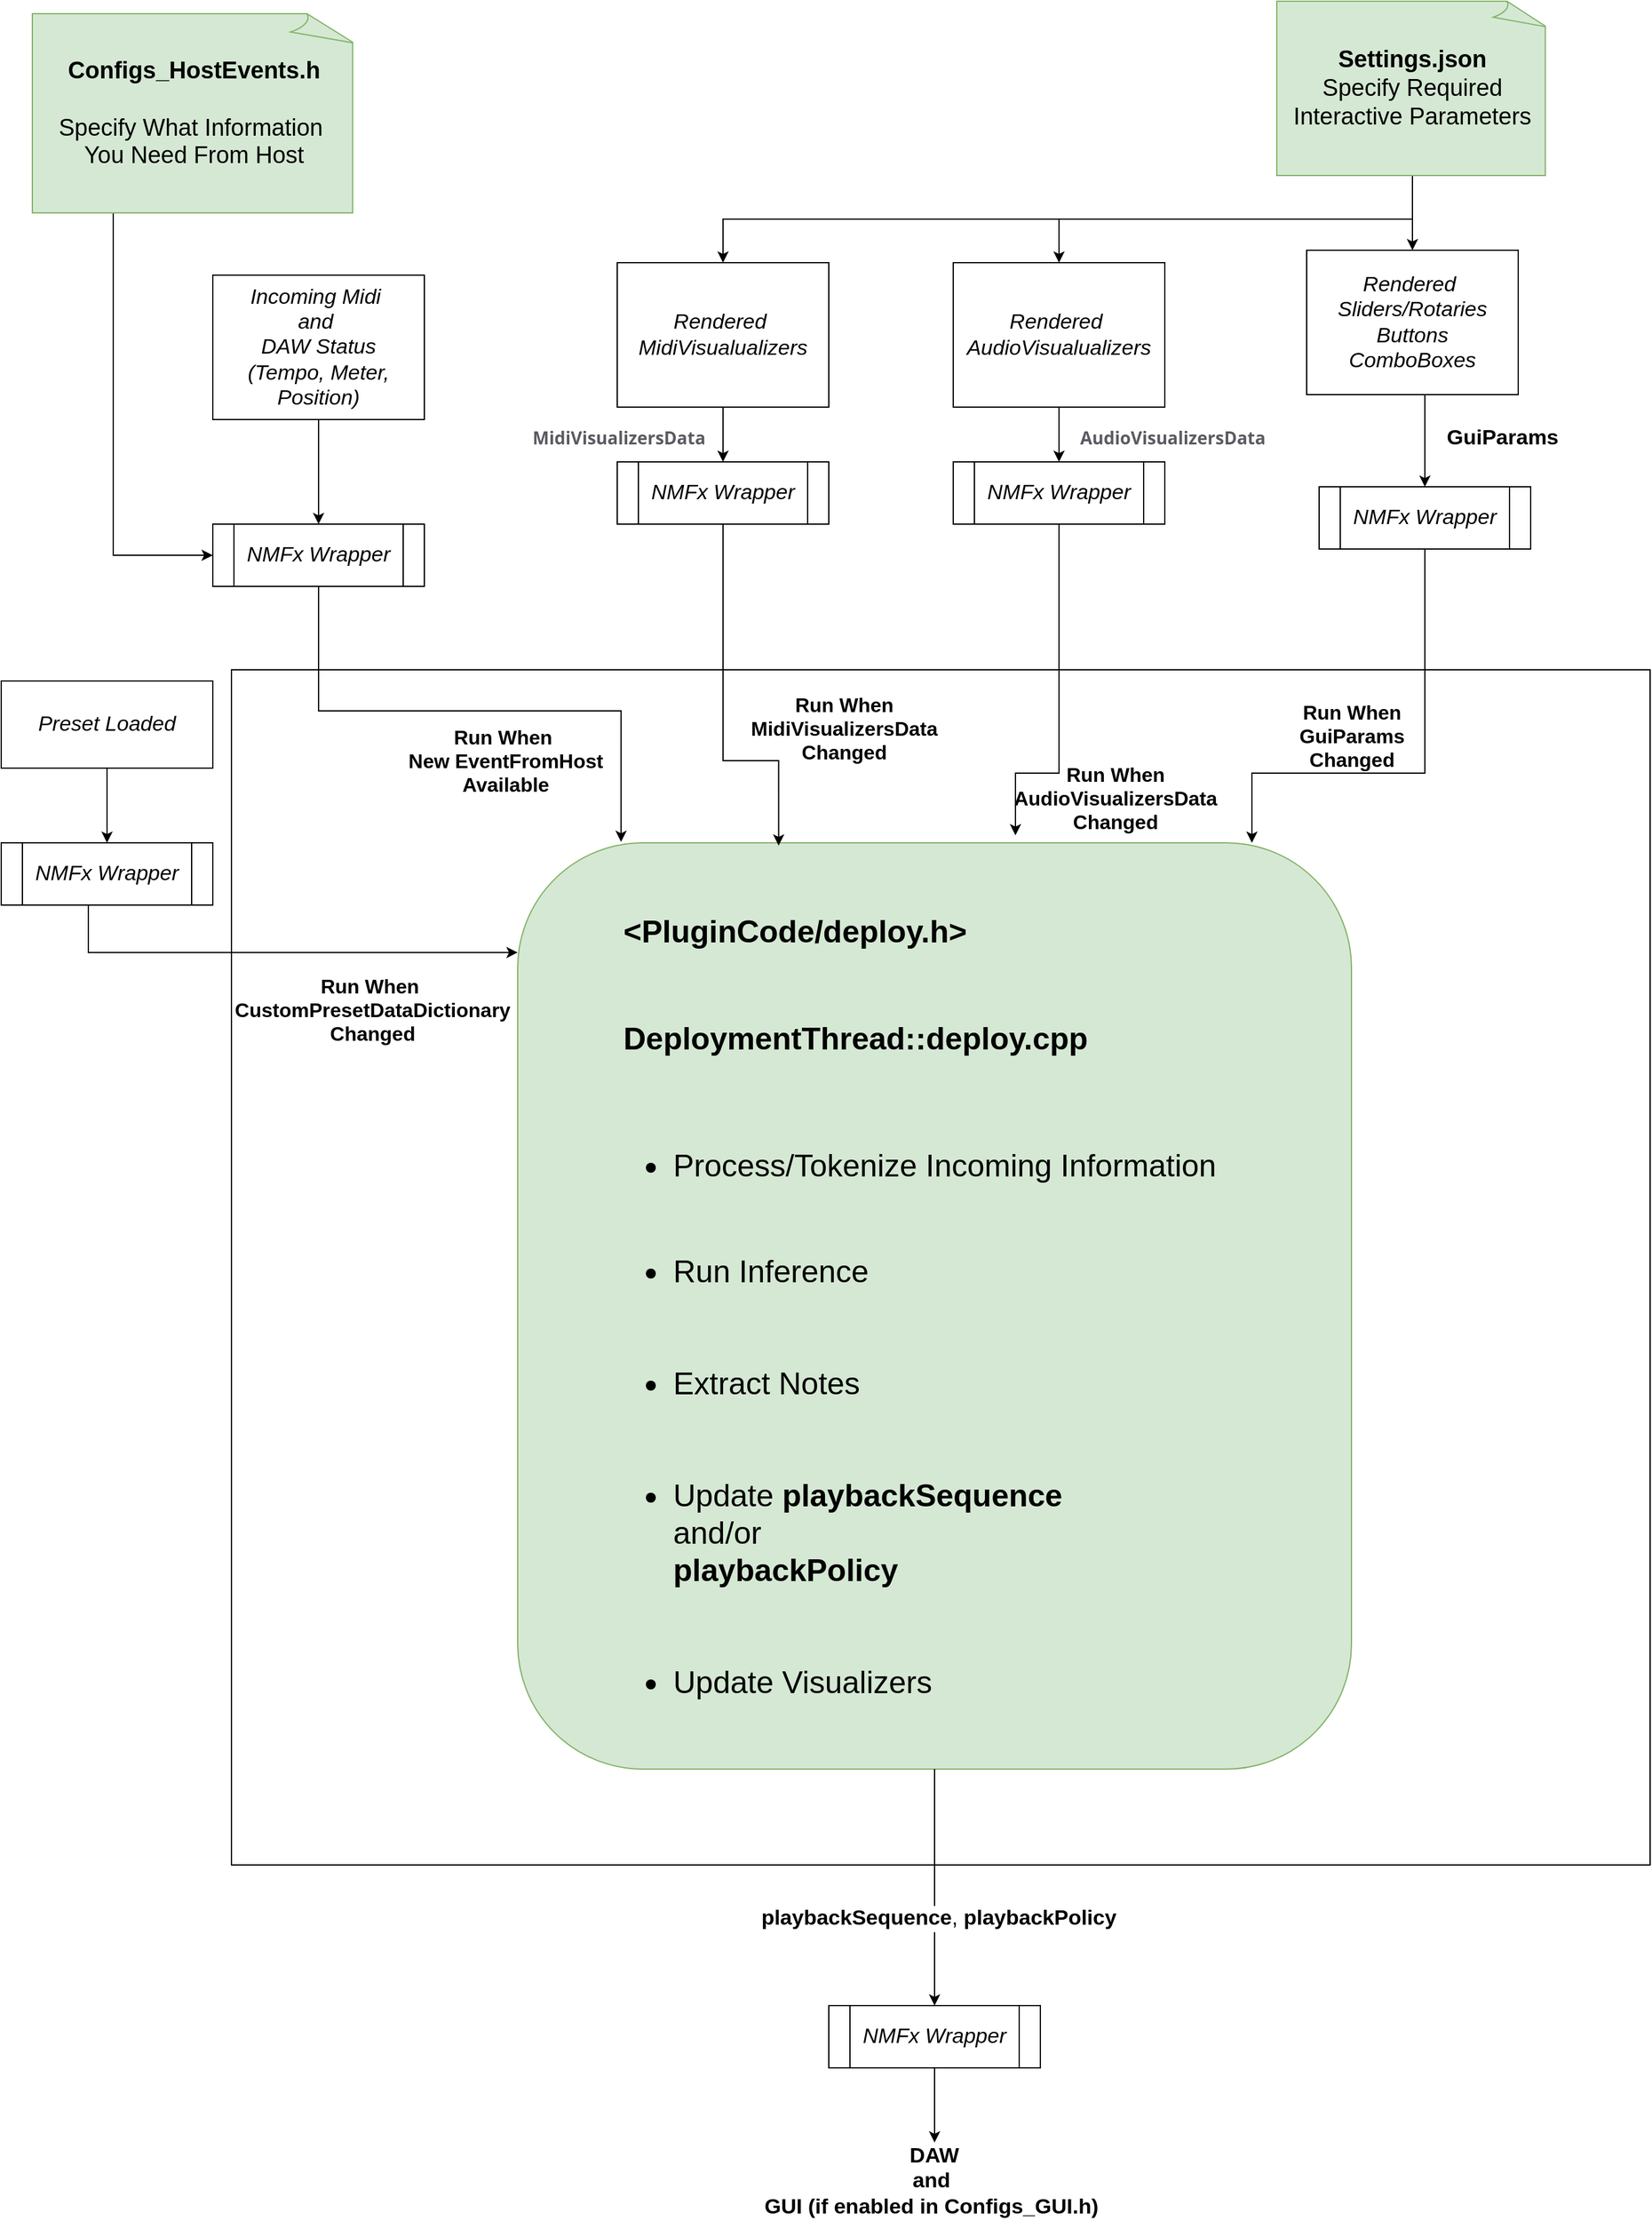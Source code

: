 <mxfile version="21.6.1" type="device">
  <diagram name="Page-1" id="0xnfDL4At7iedvZbW3gl">
    <mxGraphModel dx="3545" dy="2095" grid="1" gridSize="10" guides="1" tooltips="1" connect="1" arrows="1" fold="1" page="1" pageScale="1" pageWidth="1400" pageHeight="1800" math="0" shadow="0">
      <root>
        <mxCell id="0" />
        <mxCell id="1" parent="0" />
        <mxCell id="4v_UhoilL7VhXfVtBuKw-1" value="" style="rounded=0;whiteSpace=wrap;html=1;" parent="1" vertex="1">
          <mxGeometry x="190" y="547" width="1140" height="960" as="geometry" />
        </mxCell>
        <mxCell id="4v_UhoilL7VhXfVtBuKw-60" value="" style="rounded=1;whiteSpace=wrap;html=1;fillColor=#d5e8d4;strokeColor=#82b366;" parent="1" vertex="1">
          <mxGeometry x="420" y="686" width="670" height="744" as="geometry" />
        </mxCell>
        <mxCell id="4v_UhoilL7VhXfVtBuKw-8" style="edgeStyle=orthogonalEdgeStyle;rounded=0;orthogonalLoop=1;jettySize=auto;html=1;" parent="1" source="4v_UhoilL7VhXfVtBuKw-2" target="4v_UhoilL7VhXfVtBuKw-4" edge="1">
          <mxGeometry relative="1" as="geometry" />
        </mxCell>
        <mxCell id="4v_UhoilL7VhXfVtBuKw-2" value="Incoming Midi&amp;nbsp;&lt;br style=&quot;font-size: 17px;&quot;&gt;and&amp;nbsp;&lt;br style=&quot;font-size: 17px;&quot;&gt;DAW Status&lt;br style=&quot;font-size: 17px;&quot;&gt;(Tempo, Meter, Position)" style="rounded=0;whiteSpace=wrap;html=1;fontSize=17;fontStyle=2" parent="1" vertex="1">
          <mxGeometry x="175" y="230" width="170" height="116" as="geometry" />
        </mxCell>
        <mxCell id="oQ5PBfL4q01xmjsPxCwC-13" style="edgeStyle=orthogonalEdgeStyle;rounded=0;orthogonalLoop=1;jettySize=auto;html=1;entryX=0.124;entryY=-0.001;entryDx=0;entryDy=0;entryPerimeter=0;" parent="1" source="4v_UhoilL7VhXfVtBuKw-4" target="4v_UhoilL7VhXfVtBuKw-60" edge="1">
          <mxGeometry relative="1" as="geometry">
            <Array as="points">
              <mxPoint x="260" y="580" />
              <mxPoint x="503" y="580" />
            </Array>
          </mxGeometry>
        </mxCell>
        <mxCell id="4v_UhoilL7VhXfVtBuKw-4" value="NMFx Wrapper" style="shape=process;whiteSpace=wrap;html=1;backgroundOutline=1;fontSize=17;fontStyle=2" parent="1" vertex="1">
          <mxGeometry x="175" y="430" width="170" height="50" as="geometry" />
        </mxCell>
        <mxCell id="4v_UhoilL7VhXfVtBuKw-7" style="edgeStyle=orthogonalEdgeStyle;rounded=0;orthogonalLoop=1;jettySize=auto;html=1;entryX=0;entryY=0.5;entryDx=0;entryDy=0;" parent="1" source="4v_UhoilL7VhXfVtBuKw-5" target="4v_UhoilL7VhXfVtBuKw-4" edge="1">
          <mxGeometry relative="1" as="geometry">
            <Array as="points">
              <mxPoint x="95" y="455" />
            </Array>
          </mxGeometry>
        </mxCell>
        <mxCell id="4v_UhoilL7VhXfVtBuKw-5" value="&lt;b style=&quot;font-size: 19px;&quot;&gt;Configs_HostEvents.h&lt;/b&gt;&lt;br style=&quot;font-size: 19px;&quot;&gt;&lt;br&gt;Specify What Information&amp;nbsp;&lt;br&gt;You Need From Host" style="whiteSpace=wrap;html=1;shape=mxgraph.basic.document;fillColor=#d5e8d4;strokeColor=#82b366;fontSize=19;" parent="1" vertex="1">
          <mxGeometry x="30" y="20" width="260" height="160" as="geometry" />
        </mxCell>
        <mxCell id="4v_UhoilL7VhXfVtBuKw-14" style="edgeStyle=orthogonalEdgeStyle;rounded=0;orthogonalLoop=1;jettySize=auto;html=1;" parent="1" edge="1">
          <mxGeometry relative="1" as="geometry">
            <mxPoint x="205" y="670" as="targetPoint" />
          </mxGeometry>
        </mxCell>
        <mxCell id="4v_UhoilL7VhXfVtBuKw-58" style="edgeStyle=orthogonalEdgeStyle;rounded=0;orthogonalLoop=1;jettySize=auto;html=1;entryX=0.5;entryY=0;entryDx=0;entryDy=0;exitX=0.5;exitY=1;exitDx=0;exitDy=0;" parent="1" source="oQ5PBfL4q01xmjsPxCwC-12" target="4v_UhoilL7VhXfVtBuKw-27" edge="1">
          <mxGeometry relative="1" as="geometry">
            <Array as="points">
              <mxPoint x="1139" y="324" />
              <mxPoint x="1149" y="324" />
            </Array>
            <mxPoint x="1094" y="324.0" as="sourcePoint" />
            <mxPoint x="1159" y="339.0" as="targetPoint" />
          </mxGeometry>
        </mxCell>
        <mxCell id="oQ5PBfL4q01xmjsPxCwC-17" value="GuiParams" style="edgeLabel;html=1;align=center;verticalAlign=middle;resizable=0;points=[];fontSize=17;fontStyle=1" parent="4v_UhoilL7VhXfVtBuKw-58" vertex="1" connectable="0">
          <mxGeometry x="0.288" relative="1" as="geometry">
            <mxPoint x="62" y="-8" as="offset" />
          </mxGeometry>
        </mxCell>
        <mxCell id="4v_UhoilL7VhXfVtBuKw-19" style="edgeStyle=orthogonalEdgeStyle;rounded=0;orthogonalLoop=1;jettySize=auto;html=1;entryX=0.5;entryY=0;entryDx=0;entryDy=0;" parent="1" source="4v_UhoilL7VhXfVtBuKw-18" target="oQ5PBfL4q01xmjsPxCwC-12" edge="1">
          <mxGeometry relative="1" as="geometry">
            <mxPoint x="1094" y="200" as="targetPoint" />
          </mxGeometry>
        </mxCell>
        <mxCell id="oQ5PBfL4q01xmjsPxCwC-23" style="edgeStyle=orthogonalEdgeStyle;rounded=0;orthogonalLoop=1;jettySize=auto;html=1;exitX=0.5;exitY=1;exitDx=0;exitDy=0;exitPerimeter=0;" parent="1" source="4v_UhoilL7VhXfVtBuKw-18" target="oQ5PBfL4q01xmjsPxCwC-21" edge="1">
          <mxGeometry relative="1" as="geometry" />
        </mxCell>
        <mxCell id="oQ5PBfL4q01xmjsPxCwC-24" style="edgeStyle=orthogonalEdgeStyle;rounded=0;orthogonalLoop=1;jettySize=auto;html=1;exitX=0.5;exitY=1;exitDx=0;exitDy=0;exitPerimeter=0;" parent="1" source="4v_UhoilL7VhXfVtBuKw-18" target="oQ5PBfL4q01xmjsPxCwC-20" edge="1">
          <mxGeometry relative="1" as="geometry" />
        </mxCell>
        <mxCell id="4v_UhoilL7VhXfVtBuKw-18" value="&lt;b&gt;Settings.json&lt;/b&gt;&lt;br style=&quot;font-size: 19px;&quot;&gt;Specify Required Interactive Parameters" style="whiteSpace=wrap;html=1;shape=mxgraph.basic.document;fillColor=#d5e8d4;strokeColor=#82b366;fontSize=19;" parent="1" vertex="1">
          <mxGeometry x="1030" y="10" width="218" height="140" as="geometry" />
        </mxCell>
        <mxCell id="4v_UhoilL7VhXfVtBuKw-26" style="edgeStyle=orthogonalEdgeStyle;rounded=0;orthogonalLoop=1;jettySize=auto;html=1;exitX=0.5;exitY=1;exitDx=0;exitDy=0;" parent="1" source="4v_UhoilL7VhXfVtBuKw-27" target="4v_UhoilL7VhXfVtBuKw-60" edge="1">
          <mxGeometry relative="1" as="geometry">
            <mxPoint x="1010" y="680" as="targetPoint" />
            <Array as="points">
              <mxPoint x="1149" y="630" />
              <mxPoint x="1010" y="630" />
            </Array>
          </mxGeometry>
        </mxCell>
        <mxCell id="4v_UhoilL7VhXfVtBuKw-68" value="Run When &lt;br style=&quot;font-size: 16px;&quot;&gt;GuiParams&lt;br style=&quot;font-size: 16px;&quot;&gt;Changed" style="edgeLabel;html=1;align=center;verticalAlign=middle;resizable=0;points=[];fontSize=16;fontFamily=Helvetica;fontColor=default;fontStyle=1;labelBackgroundColor=none;" parent="4v_UhoilL7VhXfVtBuKw-26" vertex="1" connectable="0">
          <mxGeometry x="0.315" y="-2" relative="1" as="geometry">
            <mxPoint x="7" y="-28" as="offset" />
          </mxGeometry>
        </mxCell>
        <mxCell id="oQ5PBfL4q01xmjsPxCwC-14" style="edgeStyle=orthogonalEdgeStyle;rounded=0;orthogonalLoop=1;jettySize=auto;html=1;exitX=0.5;exitY=1;exitDx=0;exitDy=0;" parent="1" source="4v_UhoilL7VhXfVtBuKw-27" edge="1">
          <mxGeometry relative="1" as="geometry">
            <mxPoint x="1140" y="440" as="targetPoint" />
          </mxGeometry>
        </mxCell>
        <mxCell id="4v_UhoilL7VhXfVtBuKw-27" value="NMFx Wrapper" style="shape=process;whiteSpace=wrap;html=1;backgroundOutline=1;fontSize=17;fontStyle=2" parent="1" vertex="1">
          <mxGeometry x="1064" y="400" width="170" height="50" as="geometry" />
        </mxCell>
        <mxCell id="4v_UhoilL7VhXfVtBuKw-61" value="&lt;h1 style=&quot;font-size: 25px;&quot;&gt;&amp;lt;PluginCode/deploy.h&amp;gt;&lt;/h1&gt;&lt;div&gt;&lt;br&gt;&lt;/div&gt;&lt;h1 style=&quot;font-size: 25px;&quot;&gt;DeploymentThread::&lt;span style=&quot;background-color: initial;&quot;&gt;&lt;font style=&quot;font-size: 25px;&quot;&gt;deploy.cpp&lt;/font&gt;&lt;/span&gt;&lt;/h1&gt;&lt;div&gt;&lt;span style=&quot;background-color: initial;&quot;&gt;&lt;font style=&quot;font-size: 25px;&quot;&gt;&lt;br&gt;&lt;/font&gt;&lt;/span&gt;&lt;/div&gt;&lt;h1 style=&quot;font-size: 25px;&quot;&gt;&lt;ul style=&quot;&quot;&gt;&lt;li style=&quot;&quot;&gt;&lt;span style=&quot;font-weight: 400;&quot;&gt;&lt;font style=&quot;font-size: 25px;&quot;&gt;Process/Tokenize Incoming Information&lt;br&gt;&lt;br&gt;&lt;/font&gt;&lt;/span&gt;&lt;/li&gt;&lt;/ul&gt;&lt;ul style=&quot;&quot;&gt;&lt;li style=&quot;&quot;&gt;&lt;span style=&quot;font-weight: 400;&quot;&gt;&lt;font style=&quot;font-size: 25px;&quot;&gt;Run Inference&lt;br&gt;&lt;br&gt;&lt;br&gt;&lt;/font&gt;&lt;/span&gt;&lt;/li&gt;&lt;li style=&quot;&quot;&gt;&lt;span style=&quot;font-weight: 400;&quot;&gt;&lt;font style=&quot;font-size: 25px;&quot;&gt;Extract Notes&lt;br&gt;&lt;br&gt;&lt;br&gt;&lt;/font&gt;&lt;/span&gt;&lt;/li&gt;&lt;li style=&quot;&quot;&gt;&lt;font style=&quot;font-size: 25px;&quot;&gt;&lt;span style=&quot;font-weight: normal;&quot;&gt;Update &lt;/span&gt;playbackSequence &lt;br&gt;&lt;span style=&quot;font-weight: normal;&quot;&gt;and/or &lt;/span&gt;&lt;br&gt;playbackPolicy&lt;br&gt;&lt;br&gt;&lt;br&gt;&lt;/font&gt;&lt;/li&gt;&lt;li style=&quot;&quot;&gt;&lt;font style=&quot;font-size: 25px; font-weight: normal;&quot;&gt;Update Visualizers&lt;/font&gt;&lt;/li&gt;&lt;/ul&gt;&lt;/h1&gt;" style="text;html=1;strokeColor=none;fillColor=none;spacing=5;spacingTop=-20;whiteSpace=wrap;overflow=hidden;rounded=0;fontSize=19;" parent="1" vertex="1">
          <mxGeometry x="500" y="735" width="510" height="650" as="geometry" />
        </mxCell>
        <mxCell id="4v_UhoilL7VhXfVtBuKw-127" style="edgeStyle=orthogonalEdgeStyle;rounded=0;orthogonalLoop=1;jettySize=auto;html=1;exitX=0.5;exitY=1;exitDx=0;exitDy=0;fontFamily=Helvetica;fontSize=16;fontColor=default;" parent="1" source="4v_UhoilL7VhXfVtBuKw-60" target="4v_UhoilL7VhXfVtBuKw-123" edge="1">
          <mxGeometry relative="1" as="geometry">
            <mxPoint x="735" y="1506" as="sourcePoint" />
            <Array as="points">
              <mxPoint x="755" y="1510" />
              <mxPoint x="755" y="1510" />
            </Array>
          </mxGeometry>
        </mxCell>
        <mxCell id="4v_UhoilL7VhXfVtBuKw-128" value="&lt;b&gt;playbackSequence&lt;/b&gt;, &lt;b&gt;playbackPolicy&lt;/b&gt;" style="edgeLabel;html=1;align=center;verticalAlign=middle;resizable=0;points=[];fontSize=17;fontFamily=Helvetica;fontColor=default;" parent="4v_UhoilL7VhXfVtBuKw-127" vertex="1" connectable="0">
          <mxGeometry x="0.264" y="3" relative="1" as="geometry">
            <mxPoint as="offset" />
          </mxGeometry>
        </mxCell>
        <mxCell id="4v_UhoilL7VhXfVtBuKw-129" style="edgeStyle=orthogonalEdgeStyle;rounded=0;orthogonalLoop=1;jettySize=auto;html=1;fontFamily=Helvetica;fontSize=16;fontColor=default;" parent="1" source="4v_UhoilL7VhXfVtBuKw-123" edge="1">
          <mxGeometry relative="1" as="geometry">
            <mxPoint x="755" y="1730" as="targetPoint" />
          </mxGeometry>
        </mxCell>
        <mxCell id="4v_UhoilL7VhXfVtBuKw-130" value="&amp;nbsp;DAW &lt;br style=&quot;font-size: 17px;&quot;&gt;and &lt;br style=&quot;font-size: 17px;&quot;&gt;GUI (if enabled in Configs_GUI.h)" style="edgeLabel;html=1;align=center;verticalAlign=middle;resizable=0;points=[];fontSize=17;fontFamily=Helvetica;fontColor=default;fontStyle=1" parent="4v_UhoilL7VhXfVtBuKw-129" vertex="1" connectable="0">
          <mxGeometry x="-0.203" y="-2" relative="1" as="geometry">
            <mxPoint x="-1" y="67" as="offset" />
          </mxGeometry>
        </mxCell>
        <mxCell id="4v_UhoilL7VhXfVtBuKw-123" value="NMFx Wrapper" style="shape=process;whiteSpace=wrap;html=1;backgroundOutline=1;fontSize=17;fontStyle=2" parent="1" vertex="1">
          <mxGeometry x="670" y="1620" width="170" height="50" as="geometry" />
        </mxCell>
        <mxCell id="oQ5PBfL4q01xmjsPxCwC-5" style="edgeStyle=orthogonalEdgeStyle;rounded=0;orthogonalLoop=1;jettySize=auto;html=1;" parent="1" source="oQ5PBfL4q01xmjsPxCwC-2" target="oQ5PBfL4q01xmjsPxCwC-3" edge="1">
          <mxGeometry relative="1" as="geometry" />
        </mxCell>
        <mxCell id="oQ5PBfL4q01xmjsPxCwC-2" value="Preset Loaded" style="rounded=0;whiteSpace=wrap;html=1;fontSize=17;fontStyle=2" parent="1" vertex="1">
          <mxGeometry x="5" y="556" width="170" height="70" as="geometry" />
        </mxCell>
        <mxCell id="oQ5PBfL4q01xmjsPxCwC-6" style="edgeStyle=orthogonalEdgeStyle;rounded=0;orthogonalLoop=1;jettySize=auto;html=1;exitX=0.5;exitY=0;exitDx=0;exitDy=0;entryX=0.002;entryY=0.441;entryDx=0;entryDy=0;entryPerimeter=0;" parent="1" source="oQ5PBfL4q01xmjsPxCwC-3" edge="1">
          <mxGeometry relative="1" as="geometry">
            <mxPoint x="420.0" y="774.104" as="targetPoint" />
            <Array as="points">
              <mxPoint x="75" y="774" />
            </Array>
          </mxGeometry>
        </mxCell>
        <mxCell id="oQ5PBfL4q01xmjsPxCwC-7" value="Run When&amp;nbsp;&lt;br&gt;CustomPresetDataDictionary&lt;br&gt;Changed" style="edgeLabel;html=1;align=center;verticalAlign=middle;resizable=0;points=[];fontSize=16;fontStyle=1" parent="oQ5PBfL4q01xmjsPxCwC-6" vertex="1" connectable="0">
          <mxGeometry x="0.575" relative="1" as="geometry">
            <mxPoint x="-22" y="46" as="offset" />
          </mxGeometry>
        </mxCell>
        <mxCell id="oQ5PBfL4q01xmjsPxCwC-3" value="NMFx Wrapper" style="shape=process;whiteSpace=wrap;html=1;backgroundOutline=1;fontSize=17;fontStyle=2" parent="1" vertex="1">
          <mxGeometry x="5" y="686" width="170" height="50" as="geometry" />
        </mxCell>
        <mxCell id="oQ5PBfL4q01xmjsPxCwC-12" value="Rendered&amp;nbsp;&lt;br&gt;Sliders/Rotaries&lt;br&gt;Buttons&lt;br&gt;ComboBoxes" style="rounded=0;whiteSpace=wrap;html=1;fontSize=17;fontStyle=2" parent="1" vertex="1">
          <mxGeometry x="1054" y="210" width="170" height="116" as="geometry" />
        </mxCell>
        <mxCell id="oQ5PBfL4q01xmjsPxCwC-19" value="Run When&amp;nbsp;&lt;br style=&quot;font-size: 16px;&quot;&gt;New EventFromHost&lt;br style=&quot;font-size: 16px;&quot;&gt;Available" style="edgeLabel;html=1;align=center;verticalAlign=middle;resizable=0;points=[];fontSize=16;fontFamily=Helvetica;fontColor=default;fontStyle=1;labelBackgroundColor=none;" parent="1" vertex="1" connectable="0">
          <mxGeometry x="410" y="620" as="geometry" />
        </mxCell>
        <mxCell id="oQ5PBfL4q01xmjsPxCwC-28" style="edgeStyle=orthogonalEdgeStyle;rounded=0;orthogonalLoop=1;jettySize=auto;html=1;exitX=0.5;exitY=1;exitDx=0;exitDy=0;entryX=0.5;entryY=0;entryDx=0;entryDy=0;" parent="1" source="oQ5PBfL4q01xmjsPxCwC-20" target="oQ5PBfL4q01xmjsPxCwC-25" edge="1">
          <mxGeometry relative="1" as="geometry" />
        </mxCell>
        <mxCell id="oQ5PBfL4q01xmjsPxCwC-20" value="Rendered&amp;nbsp;&lt;br&gt;MidiVisualualizers" style="rounded=0;whiteSpace=wrap;html=1;fontSize=17;fontStyle=2" parent="1" vertex="1">
          <mxGeometry x="500" y="220" width="170" height="116" as="geometry" />
        </mxCell>
        <mxCell id="oQ5PBfL4q01xmjsPxCwC-27" style="edgeStyle=orthogonalEdgeStyle;rounded=0;orthogonalLoop=1;jettySize=auto;html=1;exitX=0.5;exitY=1;exitDx=0;exitDy=0;entryX=0.5;entryY=0;entryDx=0;entryDy=0;" parent="1" source="oQ5PBfL4q01xmjsPxCwC-21" target="oQ5PBfL4q01xmjsPxCwC-26" edge="1">
          <mxGeometry relative="1" as="geometry" />
        </mxCell>
        <mxCell id="oQ5PBfL4q01xmjsPxCwC-21" value="Rendered&amp;nbsp;&lt;br&gt;AudioVisualualizers" style="rounded=0;whiteSpace=wrap;html=1;fontSize=17;fontStyle=2" parent="1" vertex="1">
          <mxGeometry x="770" y="220" width="170" height="116" as="geometry" />
        </mxCell>
        <mxCell id="oQ5PBfL4q01xmjsPxCwC-29" style="edgeStyle=orthogonalEdgeStyle;rounded=0;orthogonalLoop=1;jettySize=auto;html=1;entryX=0.313;entryY=0.003;entryDx=0;entryDy=0;entryPerimeter=0;" parent="1" source="oQ5PBfL4q01xmjsPxCwC-25" target="4v_UhoilL7VhXfVtBuKw-60" edge="1">
          <mxGeometry relative="1" as="geometry">
            <Array as="points">
              <mxPoint x="585" y="620" />
              <mxPoint x="630" y="620" />
            </Array>
          </mxGeometry>
        </mxCell>
        <mxCell id="oQ5PBfL4q01xmjsPxCwC-25" value="NMFx Wrapper" style="shape=process;whiteSpace=wrap;html=1;backgroundOutline=1;fontSize=17;fontStyle=2" parent="1" vertex="1">
          <mxGeometry x="500" y="380" width="170" height="50" as="geometry" />
        </mxCell>
        <mxCell id="oQ5PBfL4q01xmjsPxCwC-30" style="edgeStyle=orthogonalEdgeStyle;rounded=0;orthogonalLoop=1;jettySize=auto;html=1;" parent="1" source="oQ5PBfL4q01xmjsPxCwC-26" edge="1">
          <mxGeometry relative="1" as="geometry">
            <mxPoint x="820" y="680" as="targetPoint" />
            <Array as="points">
              <mxPoint x="855" y="630" />
              <mxPoint x="820" y="630" />
            </Array>
          </mxGeometry>
        </mxCell>
        <mxCell id="oQ5PBfL4q01xmjsPxCwC-34" value="&lt;font style=&quot;font-size: 16px;&quot;&gt;Run When&lt;br style=&quot;border-color: var(--border-color);&quot;&gt;&lt;span style=&quot;&quot;&gt;AudioVisualizersData&lt;/span&gt;&lt;br style=&quot;border-color: var(--border-color);&quot;&gt;&lt;span style=&quot;&quot;&gt;Changed&lt;/span&gt;&lt;/font&gt;" style="edgeLabel;html=1;align=center;verticalAlign=middle;resizable=0;points=[];labelBackgroundColor=none;fontStyle=1" parent="oQ5PBfL4q01xmjsPxCwC-30" vertex="1" connectable="0">
          <mxGeometry x="0.262" y="6" relative="1" as="geometry">
            <mxPoint x="39" y="40" as="offset" />
          </mxGeometry>
        </mxCell>
        <mxCell id="oQ5PBfL4q01xmjsPxCwC-26" value="NMFx Wrapper" style="shape=process;whiteSpace=wrap;html=1;backgroundOutline=1;fontSize=17;fontStyle=2" parent="1" vertex="1">
          <mxGeometry x="770" y="380" width="170" height="50" as="geometry" />
        </mxCell>
        <mxCell id="oQ5PBfL4q01xmjsPxCwC-31" value="&lt;span style=&quot;color: rgb(92, 89, 98); font-family: system-ui, -apple-system, blinkmacsystemfont, &amp;quot;Segoe UI&amp;quot;, roboto, &amp;quot;Helvetica Neue&amp;quot;, arial, sans-serif; font-size: 14px; font-style: normal; font-variant-ligatures: normal; font-variant-caps: normal; letter-spacing: normal; orphans: 2; text-align: start; text-indent: 0px; text-transform: none; widows: 2; word-spacing: 0px; -webkit-text-stroke-width: 0px; background-color: rgb(255, 255, 255); text-decoration-thickness: initial; text-decoration-style: initial; text-decoration-color: initial; float: none; display: inline !important;&quot;&gt;MidiVisualizersData&lt;/span&gt;" style="text;whiteSpace=wrap;html=1;fontStyle=1" parent="1" vertex="1">
          <mxGeometry x="430" y="346" width="150" height="40" as="geometry" />
        </mxCell>
        <mxCell id="oQ5PBfL4q01xmjsPxCwC-32" value="&lt;span style=&quot;color: rgb(92, 89, 98); font-family: system-ui, -apple-system, blinkmacsystemfont, &amp;quot;Segoe UI&amp;quot;, roboto, &amp;quot;Helvetica Neue&amp;quot;, arial, sans-serif; font-size: 14px; font-style: normal; font-variant-ligatures: normal; font-variant-caps: normal; letter-spacing: normal; orphans: 2; text-align: start; text-indent: 0px; text-transform: none; widows: 2; word-spacing: 0px; -webkit-text-stroke-width: 0px; background-color: rgb(255, 255, 255); text-decoration-thickness: initial; text-decoration-style: initial; text-decoration-color: initial; float: none; display: inline !important;&quot;&gt;AudioVisualizersData&lt;/span&gt;" style="text;whiteSpace=wrap;html=1;fontStyle=1" parent="1" vertex="1">
          <mxGeometry x="870" y="346" width="150" height="40" as="geometry" />
        </mxCell>
        <mxCell id="oQ5PBfL4q01xmjsPxCwC-33" value="Run When &lt;br style=&quot;font-size: 16px;&quot;&gt;MidiVisualizersData&lt;br style=&quot;font-size: 16px;&quot;&gt;Changed" style="edgeLabel;html=1;align=center;verticalAlign=middle;resizable=0;points=[];fontSize=16;fontFamily=Helvetica;fontColor=default;fontStyle=1;labelBackgroundColor=none;" parent="1" vertex="1" connectable="0">
          <mxGeometry x="690" y="600.0" as="geometry">
            <mxPoint x="-8" y="-6" as="offset" />
          </mxGeometry>
        </mxCell>
      </root>
    </mxGraphModel>
  </diagram>
</mxfile>
